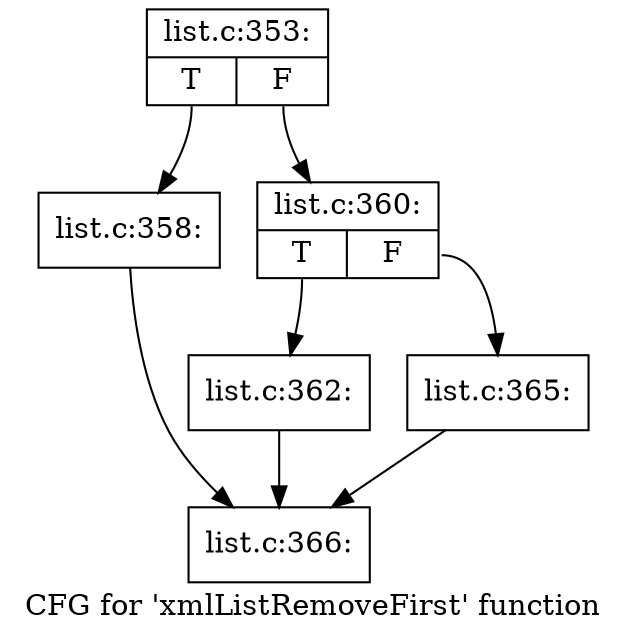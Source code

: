 digraph "CFG for 'xmlListRemoveFirst' function" {
	label="CFG for 'xmlListRemoveFirst' function";

	Node0x523f390 [shape=record,label="{list.c:353:|{<s0>T|<s1>F}}"];
	Node0x523f390:s0 -> Node0x5240390;
	Node0x523f390:s1 -> Node0x52403e0;
	Node0x5240390 [shape=record,label="{list.c:358:}"];
	Node0x5240390 -> Node0x523f780;
	Node0x52403e0 [shape=record,label="{list.c:360:|{<s0>T|<s1>F}}"];
	Node0x52403e0:s0 -> Node0x5240b10;
	Node0x52403e0:s1 -> Node0x5240b60;
	Node0x5240b10 [shape=record,label="{list.c:362:}"];
	Node0x5240b10 -> Node0x523f780;
	Node0x5240b60 [shape=record,label="{list.c:365:}"];
	Node0x5240b60 -> Node0x523f780;
	Node0x523f780 [shape=record,label="{list.c:366:}"];
}
